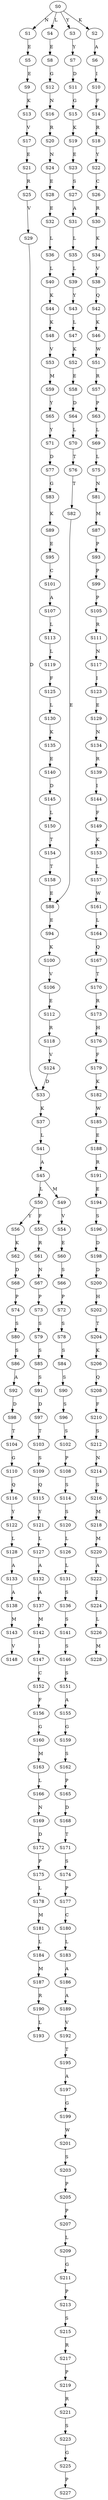 strict digraph  {
	S0 -> S1 [ label = N ];
	S0 -> S2 [ label = K ];
	S0 -> S3 [ label = Y ];
	S0 -> S4 [ label = L ];
	S1 -> S5 [ label = E ];
	S2 -> S6 [ label = A ];
	S3 -> S7 [ label = Y ];
	S4 -> S8 [ label = E ];
	S5 -> S9 [ label = E ];
	S6 -> S10 [ label = I ];
	S7 -> S11 [ label = D ];
	S8 -> S12 [ label = G ];
	S9 -> S13 [ label = K ];
	S10 -> S14 [ label = F ];
	S11 -> S15 [ label = G ];
	S12 -> S16 [ label = N ];
	S13 -> S17 [ label = V ];
	S14 -> S18 [ label = R ];
	S15 -> S19 [ label = K ];
	S16 -> S20 [ label = R ];
	S17 -> S21 [ label = E ];
	S18 -> S22 [ label = Y ];
	S19 -> S23 [ label = E ];
	S20 -> S24 [ label = N ];
	S21 -> S25 [ label = R ];
	S22 -> S26 [ label = C ];
	S23 -> S27 [ label = S ];
	S24 -> S28 [ label = E ];
	S25 -> S29 [ label = V ];
	S26 -> S30 [ label = R ];
	S27 -> S31 [ label = A ];
	S28 -> S32 [ label = E ];
	S29 -> S33 [ label = D ];
	S30 -> S34 [ label = K ];
	S31 -> S35 [ label = L ];
	S32 -> S36 [ label = L ];
	S33 -> S37 [ label = K ];
	S34 -> S38 [ label = V ];
	S35 -> S39 [ label = L ];
	S36 -> S40 [ label = L ];
	S37 -> S41 [ label = L ];
	S38 -> S42 [ label = Q ];
	S39 -> S43 [ label = Y ];
	S40 -> S44 [ label = K ];
	S41 -> S45 [ label = A ];
	S42 -> S46 [ label = K ];
	S43 -> S47 [ label = L ];
	S44 -> S48 [ label = K ];
	S45 -> S49 [ label = M ];
	S45 -> S50 [ label = L ];
	S46 -> S51 [ label = W ];
	S47 -> S52 [ label = K ];
	S48 -> S53 [ label = V ];
	S49 -> S54 [ label = V ];
	S50 -> S55 [ label = F ];
	S50 -> S56 [ label = Y ];
	S51 -> S57 [ label = R ];
	S52 -> S58 [ label = E ];
	S53 -> S59 [ label = M ];
	S54 -> S60 [ label = E ];
	S55 -> S61 [ label = R ];
	S56 -> S62 [ label = K ];
	S57 -> S63 [ label = P ];
	S58 -> S64 [ label = D ];
	S59 -> S65 [ label = Y ];
	S60 -> S66 [ label = S ];
	S61 -> S67 [ label = N ];
	S62 -> S68 [ label = D ];
	S63 -> S69 [ label = L ];
	S64 -> S70 [ label = L ];
	S65 -> S71 [ label = Y ];
	S66 -> S72 [ label = P ];
	S67 -> S73 [ label = P ];
	S68 -> S74 [ label = P ];
	S69 -> S75 [ label = L ];
	S70 -> S76 [ label = T ];
	S71 -> S77 [ label = D ];
	S72 -> S78 [ label = S ];
	S73 -> S79 [ label = S ];
	S74 -> S80 [ label = S ];
	S75 -> S81 [ label = N ];
	S76 -> S82 [ label = T ];
	S77 -> S83 [ label = G ];
	S78 -> S84 [ label = S ];
	S79 -> S85 [ label = S ];
	S80 -> S86 [ label = S ];
	S81 -> S87 [ label = M ];
	S82 -> S88 [ label = E ];
	S83 -> S89 [ label = K ];
	S84 -> S90 [ label = S ];
	S85 -> S91 [ label = S ];
	S86 -> S92 [ label = A ];
	S87 -> S93 [ label = P ];
	S88 -> S94 [ label = E ];
	S89 -> S95 [ label = E ];
	S90 -> S96 [ label = S ];
	S91 -> S97 [ label = D ];
	S92 -> S98 [ label = D ];
	S93 -> S99 [ label = P ];
	S94 -> S100 [ label = K ];
	S95 -> S101 [ label = C ];
	S96 -> S102 [ label = S ];
	S97 -> S103 [ label = T ];
	S98 -> S104 [ label = T ];
	S99 -> S105 [ label = P ];
	S100 -> S106 [ label = V ];
	S101 -> S107 [ label = A ];
	S102 -> S108 [ label = P ];
	S103 -> S109 [ label = S ];
	S104 -> S110 [ label = G ];
	S105 -> S111 [ label = R ];
	S106 -> S112 [ label = E ];
	S107 -> S113 [ label = L ];
	S108 -> S114 [ label = S ];
	S109 -> S115 [ label = Q ];
	S110 -> S116 [ label = Q ];
	S111 -> S117 [ label = N ];
	S112 -> S118 [ label = R ];
	S113 -> S119 [ label = L ];
	S114 -> S120 [ label = S ];
	S115 -> S121 [ label = Y ];
	S116 -> S122 [ label = Y ];
	S117 -> S123 [ label = I ];
	S118 -> S124 [ label = V ];
	S119 -> S125 [ label = F ];
	S120 -> S126 [ label = L ];
	S121 -> S127 [ label = L ];
	S122 -> S128 [ label = L ];
	S123 -> S129 [ label = E ];
	S124 -> S33 [ label = D ];
	S125 -> S130 [ label = L ];
	S126 -> S131 [ label = L ];
	S127 -> S132 [ label = A ];
	S128 -> S133 [ label = A ];
	S129 -> S134 [ label = N ];
	S130 -> S135 [ label = K ];
	S131 -> S136 [ label = S ];
	S132 -> S137 [ label = A ];
	S133 -> S138 [ label = A ];
	S134 -> S139 [ label = R ];
	S135 -> S140 [ label = E ];
	S136 -> S141 [ label = S ];
	S137 -> S142 [ label = M ];
	S138 -> S143 [ label = M ];
	S139 -> S144 [ label = I ];
	S140 -> S145 [ label = D ];
	S141 -> S146 [ label = S ];
	S142 -> S147 [ label = I ];
	S143 -> S148 [ label = V ];
	S144 -> S149 [ label = F ];
	S145 -> S150 [ label = L ];
	S146 -> S151 [ label = S ];
	S147 -> S152 [ label = C ];
	S149 -> S153 [ label = K ];
	S150 -> S154 [ label = T ];
	S151 -> S155 [ label = A ];
	S152 -> S156 [ label = F ];
	S153 -> S157 [ label = L ];
	S154 -> S158 [ label = T ];
	S155 -> S159 [ label = G ];
	S156 -> S160 [ label = G ];
	S157 -> S161 [ label = W ];
	S158 -> S88 [ label = E ];
	S159 -> S162 [ label = S ];
	S160 -> S163 [ label = M ];
	S161 -> S164 [ label = L ];
	S162 -> S165 [ label = P ];
	S163 -> S166 [ label = L ];
	S164 -> S167 [ label = Q ];
	S165 -> S168 [ label = D ];
	S166 -> S169 [ label = N ];
	S167 -> S170 [ label = T ];
	S168 -> S171 [ label = T ];
	S169 -> S172 [ label = D ];
	S170 -> S173 [ label = R ];
	S171 -> S174 [ label = S ];
	S172 -> S175 [ label = P ];
	S173 -> S176 [ label = H ];
	S174 -> S177 [ label = P ];
	S175 -> S178 [ label = L ];
	S176 -> S179 [ label = F ];
	S177 -> S180 [ label = C ];
	S178 -> S181 [ label = M ];
	S179 -> S182 [ label = K ];
	S180 -> S183 [ label = L ];
	S181 -> S184 [ label = L ];
	S182 -> S185 [ label = W ];
	S183 -> S186 [ label = A ];
	S184 -> S187 [ label = M ];
	S185 -> S188 [ label = E ];
	S186 -> S189 [ label = A ];
	S187 -> S190 [ label = R ];
	S188 -> S191 [ label = R ];
	S189 -> S192 [ label = V ];
	S190 -> S193 [ label = L ];
	S191 -> S194 [ label = E ];
	S192 -> S195 [ label = T ];
	S194 -> S196 [ label = S ];
	S195 -> S197 [ label = A ];
	S196 -> S198 [ label = D ];
	S197 -> S199 [ label = G ];
	S198 -> S200 [ label = D ];
	S199 -> S201 [ label = W ];
	S200 -> S202 [ label = H ];
	S201 -> S203 [ label = S ];
	S202 -> S204 [ label = T ];
	S203 -> S205 [ label = P ];
	S204 -> S206 [ label = K ];
	S205 -> S207 [ label = P ];
	S206 -> S208 [ label = Q ];
	S207 -> S209 [ label = L ];
	S208 -> S210 [ label = F ];
	S209 -> S211 [ label = G ];
	S210 -> S212 [ label = S ];
	S211 -> S213 [ label = P ];
	S212 -> S214 [ label = N ];
	S213 -> S215 [ label = S ];
	S214 -> S216 [ label = S ];
	S215 -> S217 [ label = R ];
	S216 -> S218 [ label = M ];
	S217 -> S219 [ label = P ];
	S218 -> S220 [ label = M ];
	S219 -> S221 [ label = R ];
	S220 -> S222 [ label = A ];
	S221 -> S223 [ label = S ];
	S222 -> S224 [ label = I ];
	S223 -> S225 [ label = G ];
	S224 -> S226 [ label = L ];
	S225 -> S227 [ label = P ];
	S226 -> S228 [ label = M ];
}
